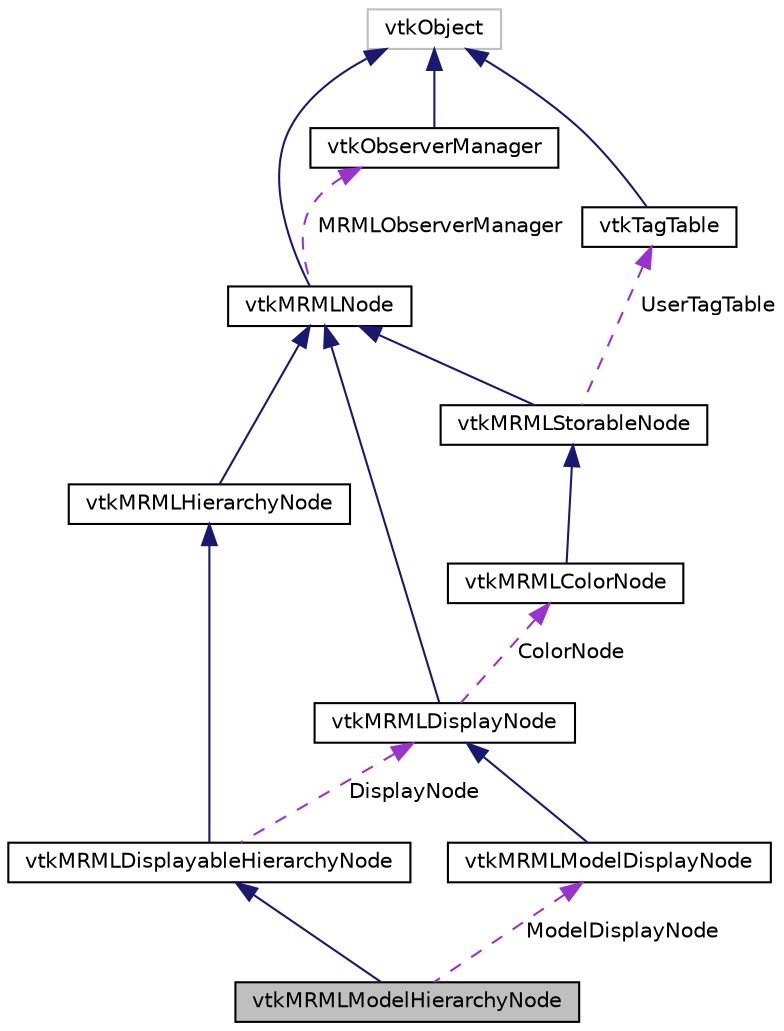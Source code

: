 digraph "vtkMRMLModelHierarchyNode"
{
  bgcolor="transparent";
  edge [fontname="Helvetica",fontsize="10",labelfontname="Helvetica",labelfontsize="10"];
  node [fontname="Helvetica",fontsize="10",shape=record];
  Node5 [label="vtkMRMLModelHierarchyNode",height=0.2,width=0.4,color="black", fillcolor="grey75", style="filled", fontcolor="black"];
  Node6 -> Node5 [dir="back",color="midnightblue",fontsize="10",style="solid",fontname="Helvetica"];
  Node6 [label="vtkMRMLDisplayableHierarchyNode",height=0.2,width=0.4,color="black",URL="$classvtkMRMLDisplayableHierarchyNode.html",tooltip="MRML node to represent a hierarchy of displayable nodes. "];
  Node7 -> Node6 [dir="back",color="midnightblue",fontsize="10",style="solid",fontname="Helvetica"];
  Node7 [label="vtkMRMLHierarchyNode",height=0.2,width=0.4,color="black",URL="$classvtkMRMLHierarchyNode.html",tooltip="Abstract class representing a hierarchy member. "];
  Node8 -> Node7 [dir="back",color="midnightblue",fontsize="10",style="solid",fontname="Helvetica"];
  Node8 [label="vtkMRMLNode",height=0.2,width=0.4,color="black",URL="$classvtkMRMLNode.html",tooltip="Abstract Superclass for all specific types of MRML nodes. "];
  Node9 -> Node8 [dir="back",color="midnightblue",fontsize="10",style="solid",fontname="Helvetica"];
  Node9 [label="vtkObject",height=0.2,width=0.4,color="grey75"];
  Node10 -> Node8 [dir="back",color="darkorchid3",fontsize="10",style="dashed",label=" MRMLObserverManager" ,fontname="Helvetica"];
  Node10 [label="vtkObserverManager",height=0.2,width=0.4,color="black",URL="$classvtkObserverManager.html",tooltip="Manages adding and deleting of obserevers with events. "];
  Node9 -> Node10 [dir="back",color="midnightblue",fontsize="10",style="solid",fontname="Helvetica"];
  Node11 -> Node6 [dir="back",color="darkorchid3",fontsize="10",style="dashed",label=" DisplayNode" ,fontname="Helvetica"];
  Node11 [label="vtkMRMLDisplayNode",height=0.2,width=0.4,color="black",URL="$classvtkMRMLDisplayNode.html",tooltip="Abstract class that contains graphical display properties for displayable nodes. "];
  Node8 -> Node11 [dir="back",color="midnightblue",fontsize="10",style="solid",fontname="Helvetica"];
  Node12 -> Node11 [dir="back",color="darkorchid3",fontsize="10",style="dashed",label=" ColorNode" ,fontname="Helvetica"];
  Node12 [label="vtkMRMLColorNode",height=0.2,width=0.4,color="black",URL="$classvtkMRMLColorNode.html",tooltip="Abstract MRML node to represent color information. "];
  Node13 -> Node12 [dir="back",color="midnightblue",fontsize="10",style="solid",fontname="Helvetica"];
  Node13 [label="vtkMRMLStorableNode",height=0.2,width=0.4,color="black",URL="$classvtkMRMLStorableNode.html",tooltip="MRML node to represent a 3D surface model. "];
  Node8 -> Node13 [dir="back",color="midnightblue",fontsize="10",style="solid",fontname="Helvetica"];
  Node14 -> Node13 [dir="back",color="darkorchid3",fontsize="10",style="dashed",label=" UserTagTable" ,fontname="Helvetica"];
  Node14 [label="vtkTagTable",height=0.2,width=0.4,color="black",URL="$classvtkTagTable.html"];
  Node9 -> Node14 [dir="back",color="midnightblue",fontsize="10",style="solid",fontname="Helvetica"];
  Node15 -> Node5 [dir="back",color="darkorchid3",fontsize="10",style="dashed",label=" ModelDisplayNode" ,fontname="Helvetica"];
  Node15 [label="vtkMRMLModelDisplayNode",height=0.2,width=0.4,color="black",URL="$classvtkMRMLModelDisplayNode.html",tooltip="MRML node to represent a display property of 3D surface model. "];
  Node11 -> Node15 [dir="back",color="midnightblue",fontsize="10",style="solid",fontname="Helvetica"];
}
